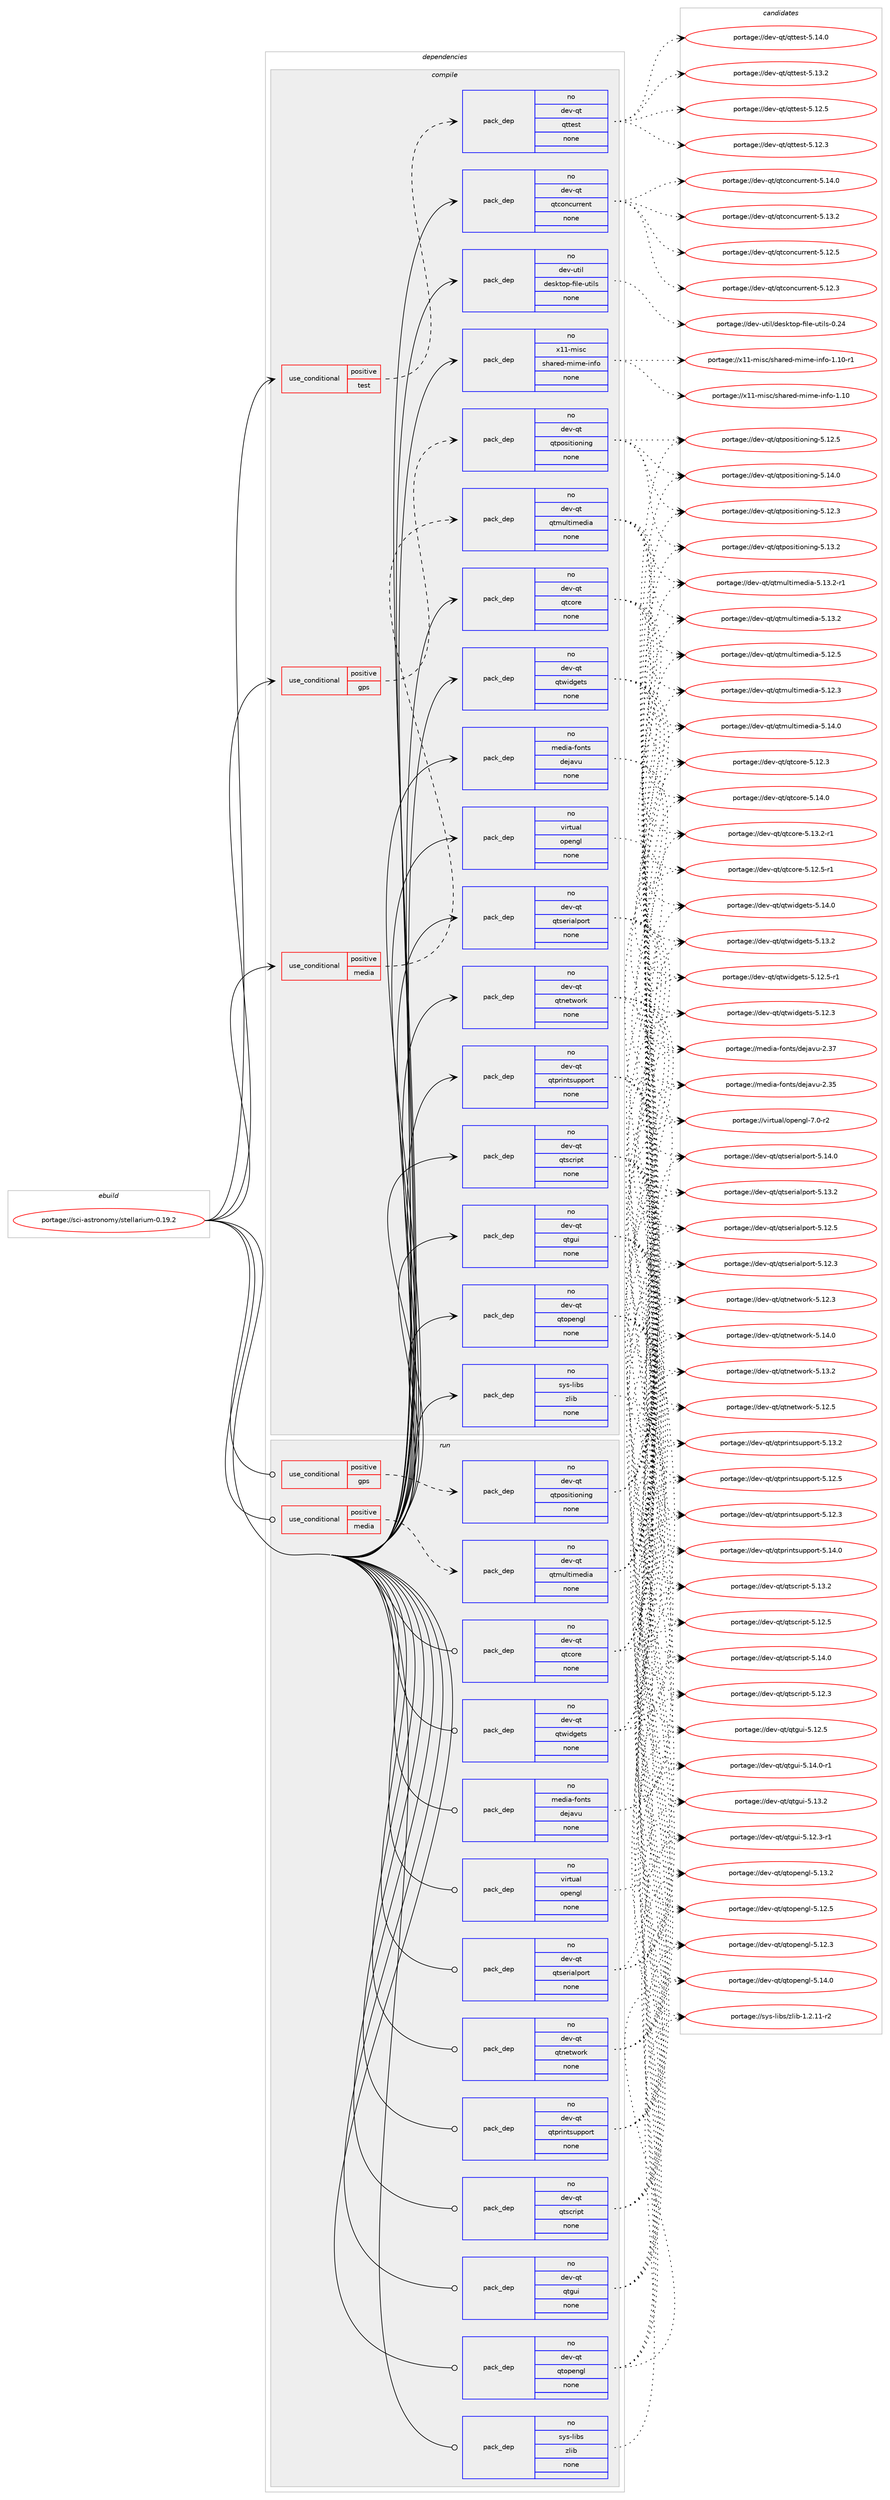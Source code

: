 digraph prolog {

# *************
# Graph options
# *************

newrank=true;
concentrate=true;
compound=true;
graph [rankdir=LR,fontname=Helvetica,fontsize=10,ranksep=1.5];#, ranksep=2.5, nodesep=0.2];
edge  [arrowhead=vee];
node  [fontname=Helvetica,fontsize=10];

# **********
# The ebuild
# **********

subgraph cluster_leftcol {
color=gray;
label=<<i>ebuild</i>>;
id [label="portage://sci-astronomy/stellarium-0.19.2", color=red, width=4, href="../sci-astronomy/stellarium-0.19.2.svg"];
}

# ****************
# The dependencies
# ****************

subgraph cluster_midcol {
color=gray;
label=<<i>dependencies</i>>;
subgraph cluster_compile {
fillcolor="#eeeeee";
style=filled;
label=<<i>compile</i>>;
subgraph cond21484 {
dependency111417 [label=<<TABLE BORDER="0" CELLBORDER="1" CELLSPACING="0" CELLPADDING="4"><TR><TD ROWSPAN="3" CELLPADDING="10">use_conditional</TD></TR><TR><TD>positive</TD></TR><TR><TD>gps</TD></TR></TABLE>>, shape=none, color=red];
subgraph pack88021 {
dependency111418 [label=<<TABLE BORDER="0" CELLBORDER="1" CELLSPACING="0" CELLPADDING="4" WIDTH="220"><TR><TD ROWSPAN="6" CELLPADDING="30">pack_dep</TD></TR><TR><TD WIDTH="110">no</TD></TR><TR><TD>dev-qt</TD></TR><TR><TD>qtpositioning</TD></TR><TR><TD>none</TD></TR><TR><TD></TD></TR></TABLE>>, shape=none, color=blue];
}
dependency111417:e -> dependency111418:w [weight=20,style="dashed",arrowhead="vee"];
}
id:e -> dependency111417:w [weight=20,style="solid",arrowhead="vee"];
subgraph cond21485 {
dependency111419 [label=<<TABLE BORDER="0" CELLBORDER="1" CELLSPACING="0" CELLPADDING="4"><TR><TD ROWSPAN="3" CELLPADDING="10">use_conditional</TD></TR><TR><TD>positive</TD></TR><TR><TD>media</TD></TR></TABLE>>, shape=none, color=red];
subgraph pack88022 {
dependency111420 [label=<<TABLE BORDER="0" CELLBORDER="1" CELLSPACING="0" CELLPADDING="4" WIDTH="220"><TR><TD ROWSPAN="6" CELLPADDING="30">pack_dep</TD></TR><TR><TD WIDTH="110">no</TD></TR><TR><TD>dev-qt</TD></TR><TR><TD>qtmultimedia</TD></TR><TR><TD>none</TD></TR><TR><TD></TD></TR></TABLE>>, shape=none, color=blue];
}
dependency111419:e -> dependency111420:w [weight=20,style="dashed",arrowhead="vee"];
}
id:e -> dependency111419:w [weight=20,style="solid",arrowhead="vee"];
subgraph cond21486 {
dependency111421 [label=<<TABLE BORDER="0" CELLBORDER="1" CELLSPACING="0" CELLPADDING="4"><TR><TD ROWSPAN="3" CELLPADDING="10">use_conditional</TD></TR><TR><TD>positive</TD></TR><TR><TD>test</TD></TR></TABLE>>, shape=none, color=red];
subgraph pack88023 {
dependency111422 [label=<<TABLE BORDER="0" CELLBORDER="1" CELLSPACING="0" CELLPADDING="4" WIDTH="220"><TR><TD ROWSPAN="6" CELLPADDING="30">pack_dep</TD></TR><TR><TD WIDTH="110">no</TD></TR><TR><TD>dev-qt</TD></TR><TR><TD>qttest</TD></TR><TR><TD>none</TD></TR><TR><TD></TD></TR></TABLE>>, shape=none, color=blue];
}
dependency111421:e -> dependency111422:w [weight=20,style="dashed",arrowhead="vee"];
}
id:e -> dependency111421:w [weight=20,style="solid",arrowhead="vee"];
subgraph pack88024 {
dependency111423 [label=<<TABLE BORDER="0" CELLBORDER="1" CELLSPACING="0" CELLPADDING="4" WIDTH="220"><TR><TD ROWSPAN="6" CELLPADDING="30">pack_dep</TD></TR><TR><TD WIDTH="110">no</TD></TR><TR><TD>dev-qt</TD></TR><TR><TD>qtconcurrent</TD></TR><TR><TD>none</TD></TR><TR><TD></TD></TR></TABLE>>, shape=none, color=blue];
}
id:e -> dependency111423:w [weight=20,style="solid",arrowhead="vee"];
subgraph pack88025 {
dependency111424 [label=<<TABLE BORDER="0" CELLBORDER="1" CELLSPACING="0" CELLPADDING="4" WIDTH="220"><TR><TD ROWSPAN="6" CELLPADDING="30">pack_dep</TD></TR><TR><TD WIDTH="110">no</TD></TR><TR><TD>dev-qt</TD></TR><TR><TD>qtcore</TD></TR><TR><TD>none</TD></TR><TR><TD></TD></TR></TABLE>>, shape=none, color=blue];
}
id:e -> dependency111424:w [weight=20,style="solid",arrowhead="vee"];
subgraph pack88026 {
dependency111425 [label=<<TABLE BORDER="0" CELLBORDER="1" CELLSPACING="0" CELLPADDING="4" WIDTH="220"><TR><TD ROWSPAN="6" CELLPADDING="30">pack_dep</TD></TR><TR><TD WIDTH="110">no</TD></TR><TR><TD>dev-qt</TD></TR><TR><TD>qtgui</TD></TR><TR><TD>none</TD></TR><TR><TD></TD></TR></TABLE>>, shape=none, color=blue];
}
id:e -> dependency111425:w [weight=20,style="solid",arrowhead="vee"];
subgraph pack88027 {
dependency111426 [label=<<TABLE BORDER="0" CELLBORDER="1" CELLSPACING="0" CELLPADDING="4" WIDTH="220"><TR><TD ROWSPAN="6" CELLPADDING="30">pack_dep</TD></TR><TR><TD WIDTH="110">no</TD></TR><TR><TD>dev-qt</TD></TR><TR><TD>qtnetwork</TD></TR><TR><TD>none</TD></TR><TR><TD></TD></TR></TABLE>>, shape=none, color=blue];
}
id:e -> dependency111426:w [weight=20,style="solid",arrowhead="vee"];
subgraph pack88028 {
dependency111427 [label=<<TABLE BORDER="0" CELLBORDER="1" CELLSPACING="0" CELLPADDING="4" WIDTH="220"><TR><TD ROWSPAN="6" CELLPADDING="30">pack_dep</TD></TR><TR><TD WIDTH="110">no</TD></TR><TR><TD>dev-qt</TD></TR><TR><TD>qtopengl</TD></TR><TR><TD>none</TD></TR><TR><TD></TD></TR></TABLE>>, shape=none, color=blue];
}
id:e -> dependency111427:w [weight=20,style="solid",arrowhead="vee"];
subgraph pack88029 {
dependency111428 [label=<<TABLE BORDER="0" CELLBORDER="1" CELLSPACING="0" CELLPADDING="4" WIDTH="220"><TR><TD ROWSPAN="6" CELLPADDING="30">pack_dep</TD></TR><TR><TD WIDTH="110">no</TD></TR><TR><TD>dev-qt</TD></TR><TR><TD>qtprintsupport</TD></TR><TR><TD>none</TD></TR><TR><TD></TD></TR></TABLE>>, shape=none, color=blue];
}
id:e -> dependency111428:w [weight=20,style="solid",arrowhead="vee"];
subgraph pack88030 {
dependency111429 [label=<<TABLE BORDER="0" CELLBORDER="1" CELLSPACING="0" CELLPADDING="4" WIDTH="220"><TR><TD ROWSPAN="6" CELLPADDING="30">pack_dep</TD></TR><TR><TD WIDTH="110">no</TD></TR><TR><TD>dev-qt</TD></TR><TR><TD>qtscript</TD></TR><TR><TD>none</TD></TR><TR><TD></TD></TR></TABLE>>, shape=none, color=blue];
}
id:e -> dependency111429:w [weight=20,style="solid",arrowhead="vee"];
subgraph pack88031 {
dependency111430 [label=<<TABLE BORDER="0" CELLBORDER="1" CELLSPACING="0" CELLPADDING="4" WIDTH="220"><TR><TD ROWSPAN="6" CELLPADDING="30">pack_dep</TD></TR><TR><TD WIDTH="110">no</TD></TR><TR><TD>dev-qt</TD></TR><TR><TD>qtserialport</TD></TR><TR><TD>none</TD></TR><TR><TD></TD></TR></TABLE>>, shape=none, color=blue];
}
id:e -> dependency111430:w [weight=20,style="solid",arrowhead="vee"];
subgraph pack88032 {
dependency111431 [label=<<TABLE BORDER="0" CELLBORDER="1" CELLSPACING="0" CELLPADDING="4" WIDTH="220"><TR><TD ROWSPAN="6" CELLPADDING="30">pack_dep</TD></TR><TR><TD WIDTH="110">no</TD></TR><TR><TD>dev-qt</TD></TR><TR><TD>qtwidgets</TD></TR><TR><TD>none</TD></TR><TR><TD></TD></TR></TABLE>>, shape=none, color=blue];
}
id:e -> dependency111431:w [weight=20,style="solid",arrowhead="vee"];
subgraph pack88033 {
dependency111432 [label=<<TABLE BORDER="0" CELLBORDER="1" CELLSPACING="0" CELLPADDING="4" WIDTH="220"><TR><TD ROWSPAN="6" CELLPADDING="30">pack_dep</TD></TR><TR><TD WIDTH="110">no</TD></TR><TR><TD>dev-util</TD></TR><TR><TD>desktop-file-utils</TD></TR><TR><TD>none</TD></TR><TR><TD></TD></TR></TABLE>>, shape=none, color=blue];
}
id:e -> dependency111432:w [weight=20,style="solid",arrowhead="vee"];
subgraph pack88034 {
dependency111433 [label=<<TABLE BORDER="0" CELLBORDER="1" CELLSPACING="0" CELLPADDING="4" WIDTH="220"><TR><TD ROWSPAN="6" CELLPADDING="30">pack_dep</TD></TR><TR><TD WIDTH="110">no</TD></TR><TR><TD>media-fonts</TD></TR><TR><TD>dejavu</TD></TR><TR><TD>none</TD></TR><TR><TD></TD></TR></TABLE>>, shape=none, color=blue];
}
id:e -> dependency111433:w [weight=20,style="solid",arrowhead="vee"];
subgraph pack88035 {
dependency111434 [label=<<TABLE BORDER="0" CELLBORDER="1" CELLSPACING="0" CELLPADDING="4" WIDTH="220"><TR><TD ROWSPAN="6" CELLPADDING="30">pack_dep</TD></TR><TR><TD WIDTH="110">no</TD></TR><TR><TD>sys-libs</TD></TR><TR><TD>zlib</TD></TR><TR><TD>none</TD></TR><TR><TD></TD></TR></TABLE>>, shape=none, color=blue];
}
id:e -> dependency111434:w [weight=20,style="solid",arrowhead="vee"];
subgraph pack88036 {
dependency111435 [label=<<TABLE BORDER="0" CELLBORDER="1" CELLSPACING="0" CELLPADDING="4" WIDTH="220"><TR><TD ROWSPAN="6" CELLPADDING="30">pack_dep</TD></TR><TR><TD WIDTH="110">no</TD></TR><TR><TD>virtual</TD></TR><TR><TD>opengl</TD></TR><TR><TD>none</TD></TR><TR><TD></TD></TR></TABLE>>, shape=none, color=blue];
}
id:e -> dependency111435:w [weight=20,style="solid",arrowhead="vee"];
subgraph pack88037 {
dependency111436 [label=<<TABLE BORDER="0" CELLBORDER="1" CELLSPACING="0" CELLPADDING="4" WIDTH="220"><TR><TD ROWSPAN="6" CELLPADDING="30">pack_dep</TD></TR><TR><TD WIDTH="110">no</TD></TR><TR><TD>x11-misc</TD></TR><TR><TD>shared-mime-info</TD></TR><TR><TD>none</TD></TR><TR><TD></TD></TR></TABLE>>, shape=none, color=blue];
}
id:e -> dependency111436:w [weight=20,style="solid",arrowhead="vee"];
}
subgraph cluster_compileandrun {
fillcolor="#eeeeee";
style=filled;
label=<<i>compile and run</i>>;
}
subgraph cluster_run {
fillcolor="#eeeeee";
style=filled;
label=<<i>run</i>>;
subgraph cond21487 {
dependency111437 [label=<<TABLE BORDER="0" CELLBORDER="1" CELLSPACING="0" CELLPADDING="4"><TR><TD ROWSPAN="3" CELLPADDING="10">use_conditional</TD></TR><TR><TD>positive</TD></TR><TR><TD>gps</TD></TR></TABLE>>, shape=none, color=red];
subgraph pack88038 {
dependency111438 [label=<<TABLE BORDER="0" CELLBORDER="1" CELLSPACING="0" CELLPADDING="4" WIDTH="220"><TR><TD ROWSPAN="6" CELLPADDING="30">pack_dep</TD></TR><TR><TD WIDTH="110">no</TD></TR><TR><TD>dev-qt</TD></TR><TR><TD>qtpositioning</TD></TR><TR><TD>none</TD></TR><TR><TD></TD></TR></TABLE>>, shape=none, color=blue];
}
dependency111437:e -> dependency111438:w [weight=20,style="dashed",arrowhead="vee"];
}
id:e -> dependency111437:w [weight=20,style="solid",arrowhead="odot"];
subgraph cond21488 {
dependency111439 [label=<<TABLE BORDER="0" CELLBORDER="1" CELLSPACING="0" CELLPADDING="4"><TR><TD ROWSPAN="3" CELLPADDING="10">use_conditional</TD></TR><TR><TD>positive</TD></TR><TR><TD>media</TD></TR></TABLE>>, shape=none, color=red];
subgraph pack88039 {
dependency111440 [label=<<TABLE BORDER="0" CELLBORDER="1" CELLSPACING="0" CELLPADDING="4" WIDTH="220"><TR><TD ROWSPAN="6" CELLPADDING="30">pack_dep</TD></TR><TR><TD WIDTH="110">no</TD></TR><TR><TD>dev-qt</TD></TR><TR><TD>qtmultimedia</TD></TR><TR><TD>none</TD></TR><TR><TD></TD></TR></TABLE>>, shape=none, color=blue];
}
dependency111439:e -> dependency111440:w [weight=20,style="dashed",arrowhead="vee"];
}
id:e -> dependency111439:w [weight=20,style="solid",arrowhead="odot"];
subgraph pack88040 {
dependency111441 [label=<<TABLE BORDER="0" CELLBORDER="1" CELLSPACING="0" CELLPADDING="4" WIDTH="220"><TR><TD ROWSPAN="6" CELLPADDING="30">pack_dep</TD></TR><TR><TD WIDTH="110">no</TD></TR><TR><TD>dev-qt</TD></TR><TR><TD>qtcore</TD></TR><TR><TD>none</TD></TR><TR><TD></TD></TR></TABLE>>, shape=none, color=blue];
}
id:e -> dependency111441:w [weight=20,style="solid",arrowhead="odot"];
subgraph pack88041 {
dependency111442 [label=<<TABLE BORDER="0" CELLBORDER="1" CELLSPACING="0" CELLPADDING="4" WIDTH="220"><TR><TD ROWSPAN="6" CELLPADDING="30">pack_dep</TD></TR><TR><TD WIDTH="110">no</TD></TR><TR><TD>dev-qt</TD></TR><TR><TD>qtgui</TD></TR><TR><TD>none</TD></TR><TR><TD></TD></TR></TABLE>>, shape=none, color=blue];
}
id:e -> dependency111442:w [weight=20,style="solid",arrowhead="odot"];
subgraph pack88042 {
dependency111443 [label=<<TABLE BORDER="0" CELLBORDER="1" CELLSPACING="0" CELLPADDING="4" WIDTH="220"><TR><TD ROWSPAN="6" CELLPADDING="30">pack_dep</TD></TR><TR><TD WIDTH="110">no</TD></TR><TR><TD>dev-qt</TD></TR><TR><TD>qtnetwork</TD></TR><TR><TD>none</TD></TR><TR><TD></TD></TR></TABLE>>, shape=none, color=blue];
}
id:e -> dependency111443:w [weight=20,style="solid",arrowhead="odot"];
subgraph pack88043 {
dependency111444 [label=<<TABLE BORDER="0" CELLBORDER="1" CELLSPACING="0" CELLPADDING="4" WIDTH="220"><TR><TD ROWSPAN="6" CELLPADDING="30">pack_dep</TD></TR><TR><TD WIDTH="110">no</TD></TR><TR><TD>dev-qt</TD></TR><TR><TD>qtopengl</TD></TR><TR><TD>none</TD></TR><TR><TD></TD></TR></TABLE>>, shape=none, color=blue];
}
id:e -> dependency111444:w [weight=20,style="solid",arrowhead="odot"];
subgraph pack88044 {
dependency111445 [label=<<TABLE BORDER="0" CELLBORDER="1" CELLSPACING="0" CELLPADDING="4" WIDTH="220"><TR><TD ROWSPAN="6" CELLPADDING="30">pack_dep</TD></TR><TR><TD WIDTH="110">no</TD></TR><TR><TD>dev-qt</TD></TR><TR><TD>qtprintsupport</TD></TR><TR><TD>none</TD></TR><TR><TD></TD></TR></TABLE>>, shape=none, color=blue];
}
id:e -> dependency111445:w [weight=20,style="solid",arrowhead="odot"];
subgraph pack88045 {
dependency111446 [label=<<TABLE BORDER="0" CELLBORDER="1" CELLSPACING="0" CELLPADDING="4" WIDTH="220"><TR><TD ROWSPAN="6" CELLPADDING="30">pack_dep</TD></TR><TR><TD WIDTH="110">no</TD></TR><TR><TD>dev-qt</TD></TR><TR><TD>qtscript</TD></TR><TR><TD>none</TD></TR><TR><TD></TD></TR></TABLE>>, shape=none, color=blue];
}
id:e -> dependency111446:w [weight=20,style="solid",arrowhead="odot"];
subgraph pack88046 {
dependency111447 [label=<<TABLE BORDER="0" CELLBORDER="1" CELLSPACING="0" CELLPADDING="4" WIDTH="220"><TR><TD ROWSPAN="6" CELLPADDING="30">pack_dep</TD></TR><TR><TD WIDTH="110">no</TD></TR><TR><TD>dev-qt</TD></TR><TR><TD>qtserialport</TD></TR><TR><TD>none</TD></TR><TR><TD></TD></TR></TABLE>>, shape=none, color=blue];
}
id:e -> dependency111447:w [weight=20,style="solid",arrowhead="odot"];
subgraph pack88047 {
dependency111448 [label=<<TABLE BORDER="0" CELLBORDER="1" CELLSPACING="0" CELLPADDING="4" WIDTH="220"><TR><TD ROWSPAN="6" CELLPADDING="30">pack_dep</TD></TR><TR><TD WIDTH="110">no</TD></TR><TR><TD>dev-qt</TD></TR><TR><TD>qtwidgets</TD></TR><TR><TD>none</TD></TR><TR><TD></TD></TR></TABLE>>, shape=none, color=blue];
}
id:e -> dependency111448:w [weight=20,style="solid",arrowhead="odot"];
subgraph pack88048 {
dependency111449 [label=<<TABLE BORDER="0" CELLBORDER="1" CELLSPACING="0" CELLPADDING="4" WIDTH="220"><TR><TD ROWSPAN="6" CELLPADDING="30">pack_dep</TD></TR><TR><TD WIDTH="110">no</TD></TR><TR><TD>media-fonts</TD></TR><TR><TD>dejavu</TD></TR><TR><TD>none</TD></TR><TR><TD></TD></TR></TABLE>>, shape=none, color=blue];
}
id:e -> dependency111449:w [weight=20,style="solid",arrowhead="odot"];
subgraph pack88049 {
dependency111450 [label=<<TABLE BORDER="0" CELLBORDER="1" CELLSPACING="0" CELLPADDING="4" WIDTH="220"><TR><TD ROWSPAN="6" CELLPADDING="30">pack_dep</TD></TR><TR><TD WIDTH="110">no</TD></TR><TR><TD>sys-libs</TD></TR><TR><TD>zlib</TD></TR><TR><TD>none</TD></TR><TR><TD></TD></TR></TABLE>>, shape=none, color=blue];
}
id:e -> dependency111450:w [weight=20,style="solid",arrowhead="odot"];
subgraph pack88050 {
dependency111451 [label=<<TABLE BORDER="0" CELLBORDER="1" CELLSPACING="0" CELLPADDING="4" WIDTH="220"><TR><TD ROWSPAN="6" CELLPADDING="30">pack_dep</TD></TR><TR><TD WIDTH="110">no</TD></TR><TR><TD>virtual</TD></TR><TR><TD>opengl</TD></TR><TR><TD>none</TD></TR><TR><TD></TD></TR></TABLE>>, shape=none, color=blue];
}
id:e -> dependency111451:w [weight=20,style="solid",arrowhead="odot"];
}
}

# **************
# The candidates
# **************

subgraph cluster_choices {
rank=same;
color=gray;
label=<<i>candidates</i>>;

subgraph choice88021 {
color=black;
nodesep=1;
choice100101118451131164711311611211111510511610511111010511010345534649524648 [label="portage://dev-qt/qtpositioning-5.14.0", color=red, width=4,href="../dev-qt/qtpositioning-5.14.0.svg"];
choice100101118451131164711311611211111510511610511111010511010345534649514650 [label="portage://dev-qt/qtpositioning-5.13.2", color=red, width=4,href="../dev-qt/qtpositioning-5.13.2.svg"];
choice100101118451131164711311611211111510511610511111010511010345534649504653 [label="portage://dev-qt/qtpositioning-5.12.5", color=red, width=4,href="../dev-qt/qtpositioning-5.12.5.svg"];
choice100101118451131164711311611211111510511610511111010511010345534649504651 [label="portage://dev-qt/qtpositioning-5.12.3", color=red, width=4,href="../dev-qt/qtpositioning-5.12.3.svg"];
dependency111418:e -> choice100101118451131164711311611211111510511610511111010511010345534649524648:w [style=dotted,weight="100"];
dependency111418:e -> choice100101118451131164711311611211111510511610511111010511010345534649514650:w [style=dotted,weight="100"];
dependency111418:e -> choice100101118451131164711311611211111510511610511111010511010345534649504653:w [style=dotted,weight="100"];
dependency111418:e -> choice100101118451131164711311611211111510511610511111010511010345534649504651:w [style=dotted,weight="100"];
}
subgraph choice88022 {
color=black;
nodesep=1;
choice10010111845113116471131161091171081161051091011001059745534649524648 [label="portage://dev-qt/qtmultimedia-5.14.0", color=red, width=4,href="../dev-qt/qtmultimedia-5.14.0.svg"];
choice100101118451131164711311610911710811610510910110010597455346495146504511449 [label="portage://dev-qt/qtmultimedia-5.13.2-r1", color=red, width=4,href="../dev-qt/qtmultimedia-5.13.2-r1.svg"];
choice10010111845113116471131161091171081161051091011001059745534649514650 [label="portage://dev-qt/qtmultimedia-5.13.2", color=red, width=4,href="../dev-qt/qtmultimedia-5.13.2.svg"];
choice10010111845113116471131161091171081161051091011001059745534649504653 [label="portage://dev-qt/qtmultimedia-5.12.5", color=red, width=4,href="../dev-qt/qtmultimedia-5.12.5.svg"];
choice10010111845113116471131161091171081161051091011001059745534649504651 [label="portage://dev-qt/qtmultimedia-5.12.3", color=red, width=4,href="../dev-qt/qtmultimedia-5.12.3.svg"];
dependency111420:e -> choice10010111845113116471131161091171081161051091011001059745534649524648:w [style=dotted,weight="100"];
dependency111420:e -> choice100101118451131164711311610911710811610510910110010597455346495146504511449:w [style=dotted,weight="100"];
dependency111420:e -> choice10010111845113116471131161091171081161051091011001059745534649514650:w [style=dotted,weight="100"];
dependency111420:e -> choice10010111845113116471131161091171081161051091011001059745534649504653:w [style=dotted,weight="100"];
dependency111420:e -> choice10010111845113116471131161091171081161051091011001059745534649504651:w [style=dotted,weight="100"];
}
subgraph choice88023 {
color=black;
nodesep=1;
choice100101118451131164711311611610111511645534649524648 [label="portage://dev-qt/qttest-5.14.0", color=red, width=4,href="../dev-qt/qttest-5.14.0.svg"];
choice100101118451131164711311611610111511645534649514650 [label="portage://dev-qt/qttest-5.13.2", color=red, width=4,href="../dev-qt/qttest-5.13.2.svg"];
choice100101118451131164711311611610111511645534649504653 [label="portage://dev-qt/qttest-5.12.5", color=red, width=4,href="../dev-qt/qttest-5.12.5.svg"];
choice100101118451131164711311611610111511645534649504651 [label="portage://dev-qt/qttest-5.12.3", color=red, width=4,href="../dev-qt/qttest-5.12.3.svg"];
dependency111422:e -> choice100101118451131164711311611610111511645534649524648:w [style=dotted,weight="100"];
dependency111422:e -> choice100101118451131164711311611610111511645534649514650:w [style=dotted,weight="100"];
dependency111422:e -> choice100101118451131164711311611610111511645534649504653:w [style=dotted,weight="100"];
dependency111422:e -> choice100101118451131164711311611610111511645534649504651:w [style=dotted,weight="100"];
}
subgraph choice88024 {
color=black;
nodesep=1;
choice1001011184511311647113116991111109911711411410111011645534649524648 [label="portage://dev-qt/qtconcurrent-5.14.0", color=red, width=4,href="../dev-qt/qtconcurrent-5.14.0.svg"];
choice1001011184511311647113116991111109911711411410111011645534649514650 [label="portage://dev-qt/qtconcurrent-5.13.2", color=red, width=4,href="../dev-qt/qtconcurrent-5.13.2.svg"];
choice1001011184511311647113116991111109911711411410111011645534649504653 [label="portage://dev-qt/qtconcurrent-5.12.5", color=red, width=4,href="../dev-qt/qtconcurrent-5.12.5.svg"];
choice1001011184511311647113116991111109911711411410111011645534649504651 [label="portage://dev-qt/qtconcurrent-5.12.3", color=red, width=4,href="../dev-qt/qtconcurrent-5.12.3.svg"];
dependency111423:e -> choice1001011184511311647113116991111109911711411410111011645534649524648:w [style=dotted,weight="100"];
dependency111423:e -> choice1001011184511311647113116991111109911711411410111011645534649514650:w [style=dotted,weight="100"];
dependency111423:e -> choice1001011184511311647113116991111109911711411410111011645534649504653:w [style=dotted,weight="100"];
dependency111423:e -> choice1001011184511311647113116991111109911711411410111011645534649504651:w [style=dotted,weight="100"];
}
subgraph choice88025 {
color=black;
nodesep=1;
choice10010111845113116471131169911111410145534649524648 [label="portage://dev-qt/qtcore-5.14.0", color=red, width=4,href="../dev-qt/qtcore-5.14.0.svg"];
choice100101118451131164711311699111114101455346495146504511449 [label="portage://dev-qt/qtcore-5.13.2-r1", color=red, width=4,href="../dev-qt/qtcore-5.13.2-r1.svg"];
choice100101118451131164711311699111114101455346495046534511449 [label="portage://dev-qt/qtcore-5.12.5-r1", color=red, width=4,href="../dev-qt/qtcore-5.12.5-r1.svg"];
choice10010111845113116471131169911111410145534649504651 [label="portage://dev-qt/qtcore-5.12.3", color=red, width=4,href="../dev-qt/qtcore-5.12.3.svg"];
dependency111424:e -> choice10010111845113116471131169911111410145534649524648:w [style=dotted,weight="100"];
dependency111424:e -> choice100101118451131164711311699111114101455346495146504511449:w [style=dotted,weight="100"];
dependency111424:e -> choice100101118451131164711311699111114101455346495046534511449:w [style=dotted,weight="100"];
dependency111424:e -> choice10010111845113116471131169911111410145534649504651:w [style=dotted,weight="100"];
}
subgraph choice88026 {
color=black;
nodesep=1;
choice1001011184511311647113116103117105455346495246484511449 [label="portage://dev-qt/qtgui-5.14.0-r1", color=red, width=4,href="../dev-qt/qtgui-5.14.0-r1.svg"];
choice100101118451131164711311610311710545534649514650 [label="portage://dev-qt/qtgui-5.13.2", color=red, width=4,href="../dev-qt/qtgui-5.13.2.svg"];
choice100101118451131164711311610311710545534649504653 [label="portage://dev-qt/qtgui-5.12.5", color=red, width=4,href="../dev-qt/qtgui-5.12.5.svg"];
choice1001011184511311647113116103117105455346495046514511449 [label="portage://dev-qt/qtgui-5.12.3-r1", color=red, width=4,href="../dev-qt/qtgui-5.12.3-r1.svg"];
dependency111425:e -> choice1001011184511311647113116103117105455346495246484511449:w [style=dotted,weight="100"];
dependency111425:e -> choice100101118451131164711311610311710545534649514650:w [style=dotted,weight="100"];
dependency111425:e -> choice100101118451131164711311610311710545534649504653:w [style=dotted,weight="100"];
dependency111425:e -> choice1001011184511311647113116103117105455346495046514511449:w [style=dotted,weight="100"];
}
subgraph choice88027 {
color=black;
nodesep=1;
choice100101118451131164711311611010111611911111410745534649524648 [label="portage://dev-qt/qtnetwork-5.14.0", color=red, width=4,href="../dev-qt/qtnetwork-5.14.0.svg"];
choice100101118451131164711311611010111611911111410745534649514650 [label="portage://dev-qt/qtnetwork-5.13.2", color=red, width=4,href="../dev-qt/qtnetwork-5.13.2.svg"];
choice100101118451131164711311611010111611911111410745534649504653 [label="portage://dev-qt/qtnetwork-5.12.5", color=red, width=4,href="../dev-qt/qtnetwork-5.12.5.svg"];
choice100101118451131164711311611010111611911111410745534649504651 [label="portage://dev-qt/qtnetwork-5.12.3", color=red, width=4,href="../dev-qt/qtnetwork-5.12.3.svg"];
dependency111426:e -> choice100101118451131164711311611010111611911111410745534649524648:w [style=dotted,weight="100"];
dependency111426:e -> choice100101118451131164711311611010111611911111410745534649514650:w [style=dotted,weight="100"];
dependency111426:e -> choice100101118451131164711311611010111611911111410745534649504653:w [style=dotted,weight="100"];
dependency111426:e -> choice100101118451131164711311611010111611911111410745534649504651:w [style=dotted,weight="100"];
}
subgraph choice88028 {
color=black;
nodesep=1;
choice100101118451131164711311611111210111010310845534649524648 [label="portage://dev-qt/qtopengl-5.14.0", color=red, width=4,href="../dev-qt/qtopengl-5.14.0.svg"];
choice100101118451131164711311611111210111010310845534649514650 [label="portage://dev-qt/qtopengl-5.13.2", color=red, width=4,href="../dev-qt/qtopengl-5.13.2.svg"];
choice100101118451131164711311611111210111010310845534649504653 [label="portage://dev-qt/qtopengl-5.12.5", color=red, width=4,href="../dev-qt/qtopengl-5.12.5.svg"];
choice100101118451131164711311611111210111010310845534649504651 [label="portage://dev-qt/qtopengl-5.12.3", color=red, width=4,href="../dev-qt/qtopengl-5.12.3.svg"];
dependency111427:e -> choice100101118451131164711311611111210111010310845534649524648:w [style=dotted,weight="100"];
dependency111427:e -> choice100101118451131164711311611111210111010310845534649514650:w [style=dotted,weight="100"];
dependency111427:e -> choice100101118451131164711311611111210111010310845534649504653:w [style=dotted,weight="100"];
dependency111427:e -> choice100101118451131164711311611111210111010310845534649504651:w [style=dotted,weight="100"];
}
subgraph choice88029 {
color=black;
nodesep=1;
choice100101118451131164711311611211410511011611511711211211111411645534649524648 [label="portage://dev-qt/qtprintsupport-5.14.0", color=red, width=4,href="../dev-qt/qtprintsupport-5.14.0.svg"];
choice100101118451131164711311611211410511011611511711211211111411645534649514650 [label="portage://dev-qt/qtprintsupport-5.13.2", color=red, width=4,href="../dev-qt/qtprintsupport-5.13.2.svg"];
choice100101118451131164711311611211410511011611511711211211111411645534649504653 [label="portage://dev-qt/qtprintsupport-5.12.5", color=red, width=4,href="../dev-qt/qtprintsupport-5.12.5.svg"];
choice100101118451131164711311611211410511011611511711211211111411645534649504651 [label="portage://dev-qt/qtprintsupport-5.12.3", color=red, width=4,href="../dev-qt/qtprintsupport-5.12.3.svg"];
dependency111428:e -> choice100101118451131164711311611211410511011611511711211211111411645534649524648:w [style=dotted,weight="100"];
dependency111428:e -> choice100101118451131164711311611211410511011611511711211211111411645534649514650:w [style=dotted,weight="100"];
dependency111428:e -> choice100101118451131164711311611211410511011611511711211211111411645534649504653:w [style=dotted,weight="100"];
dependency111428:e -> choice100101118451131164711311611211410511011611511711211211111411645534649504651:w [style=dotted,weight="100"];
}
subgraph choice88030 {
color=black;
nodesep=1;
choice10010111845113116471131161159911410511211645534649524648 [label="portage://dev-qt/qtscript-5.14.0", color=red, width=4,href="../dev-qt/qtscript-5.14.0.svg"];
choice10010111845113116471131161159911410511211645534649514650 [label="portage://dev-qt/qtscript-5.13.2", color=red, width=4,href="../dev-qt/qtscript-5.13.2.svg"];
choice10010111845113116471131161159911410511211645534649504653 [label="portage://dev-qt/qtscript-5.12.5", color=red, width=4,href="../dev-qt/qtscript-5.12.5.svg"];
choice10010111845113116471131161159911410511211645534649504651 [label="portage://dev-qt/qtscript-5.12.3", color=red, width=4,href="../dev-qt/qtscript-5.12.3.svg"];
dependency111429:e -> choice10010111845113116471131161159911410511211645534649524648:w [style=dotted,weight="100"];
dependency111429:e -> choice10010111845113116471131161159911410511211645534649514650:w [style=dotted,weight="100"];
dependency111429:e -> choice10010111845113116471131161159911410511211645534649504653:w [style=dotted,weight="100"];
dependency111429:e -> choice10010111845113116471131161159911410511211645534649504651:w [style=dotted,weight="100"];
}
subgraph choice88031 {
color=black;
nodesep=1;
choice10010111845113116471131161151011141059710811211111411645534649524648 [label="portage://dev-qt/qtserialport-5.14.0", color=red, width=4,href="../dev-qt/qtserialport-5.14.0.svg"];
choice10010111845113116471131161151011141059710811211111411645534649514650 [label="portage://dev-qt/qtserialport-5.13.2", color=red, width=4,href="../dev-qt/qtserialport-5.13.2.svg"];
choice10010111845113116471131161151011141059710811211111411645534649504653 [label="portage://dev-qt/qtserialport-5.12.5", color=red, width=4,href="../dev-qt/qtserialport-5.12.5.svg"];
choice10010111845113116471131161151011141059710811211111411645534649504651 [label="portage://dev-qt/qtserialport-5.12.3", color=red, width=4,href="../dev-qt/qtserialport-5.12.3.svg"];
dependency111430:e -> choice10010111845113116471131161151011141059710811211111411645534649524648:w [style=dotted,weight="100"];
dependency111430:e -> choice10010111845113116471131161151011141059710811211111411645534649514650:w [style=dotted,weight="100"];
dependency111430:e -> choice10010111845113116471131161151011141059710811211111411645534649504653:w [style=dotted,weight="100"];
dependency111430:e -> choice10010111845113116471131161151011141059710811211111411645534649504651:w [style=dotted,weight="100"];
}
subgraph choice88032 {
color=black;
nodesep=1;
choice100101118451131164711311611910510010310111611545534649524648 [label="portage://dev-qt/qtwidgets-5.14.0", color=red, width=4,href="../dev-qt/qtwidgets-5.14.0.svg"];
choice100101118451131164711311611910510010310111611545534649514650 [label="portage://dev-qt/qtwidgets-5.13.2", color=red, width=4,href="../dev-qt/qtwidgets-5.13.2.svg"];
choice1001011184511311647113116119105100103101116115455346495046534511449 [label="portage://dev-qt/qtwidgets-5.12.5-r1", color=red, width=4,href="../dev-qt/qtwidgets-5.12.5-r1.svg"];
choice100101118451131164711311611910510010310111611545534649504651 [label="portage://dev-qt/qtwidgets-5.12.3", color=red, width=4,href="../dev-qt/qtwidgets-5.12.3.svg"];
dependency111431:e -> choice100101118451131164711311611910510010310111611545534649524648:w [style=dotted,weight="100"];
dependency111431:e -> choice100101118451131164711311611910510010310111611545534649514650:w [style=dotted,weight="100"];
dependency111431:e -> choice1001011184511311647113116119105100103101116115455346495046534511449:w [style=dotted,weight="100"];
dependency111431:e -> choice100101118451131164711311611910510010310111611545534649504651:w [style=dotted,weight="100"];
}
subgraph choice88033 {
color=black;
nodesep=1;
choice100101118451171161051084710010111510711611111245102105108101451171161051081154548465052 [label="portage://dev-util/desktop-file-utils-0.24", color=red, width=4,href="../dev-util/desktop-file-utils-0.24.svg"];
dependency111432:e -> choice100101118451171161051084710010111510711611111245102105108101451171161051081154548465052:w [style=dotted,weight="100"];
}
subgraph choice88034 {
color=black;
nodesep=1;
choice109101100105974510211111011611547100101106971181174550465155 [label="portage://media-fonts/dejavu-2.37", color=red, width=4,href="../media-fonts/dejavu-2.37.svg"];
choice109101100105974510211111011611547100101106971181174550465153 [label="portage://media-fonts/dejavu-2.35", color=red, width=4,href="../media-fonts/dejavu-2.35.svg"];
dependency111433:e -> choice109101100105974510211111011611547100101106971181174550465155:w [style=dotted,weight="100"];
dependency111433:e -> choice109101100105974510211111011611547100101106971181174550465153:w [style=dotted,weight="100"];
}
subgraph choice88035 {
color=black;
nodesep=1;
choice11512111545108105981154712210810598454946504649494511450 [label="portage://sys-libs/zlib-1.2.11-r2", color=red, width=4,href="../sys-libs/zlib-1.2.11-r2.svg"];
dependency111434:e -> choice11512111545108105981154712210810598454946504649494511450:w [style=dotted,weight="100"];
}
subgraph choice88036 {
color=black;
nodesep=1;
choice1181051141161179710847111112101110103108455546484511450 [label="portage://virtual/opengl-7.0-r2", color=red, width=4,href="../virtual/opengl-7.0-r2.svg"];
dependency111435:e -> choice1181051141161179710847111112101110103108455546484511450:w [style=dotted,weight="100"];
}
subgraph choice88037 {
color=black;
nodesep=1;
choice120494945109105115994711510497114101100451091051091014510511010211145494649484511449 [label="portage://x11-misc/shared-mime-info-1.10-r1", color=red, width=4,href="../x11-misc/shared-mime-info-1.10-r1.svg"];
choice12049494510910511599471151049711410110045109105109101451051101021114549464948 [label="portage://x11-misc/shared-mime-info-1.10", color=red, width=4,href="../x11-misc/shared-mime-info-1.10.svg"];
dependency111436:e -> choice120494945109105115994711510497114101100451091051091014510511010211145494649484511449:w [style=dotted,weight="100"];
dependency111436:e -> choice12049494510910511599471151049711410110045109105109101451051101021114549464948:w [style=dotted,weight="100"];
}
subgraph choice88038 {
color=black;
nodesep=1;
choice100101118451131164711311611211111510511610511111010511010345534649524648 [label="portage://dev-qt/qtpositioning-5.14.0", color=red, width=4,href="../dev-qt/qtpositioning-5.14.0.svg"];
choice100101118451131164711311611211111510511610511111010511010345534649514650 [label="portage://dev-qt/qtpositioning-5.13.2", color=red, width=4,href="../dev-qt/qtpositioning-5.13.2.svg"];
choice100101118451131164711311611211111510511610511111010511010345534649504653 [label="portage://dev-qt/qtpositioning-5.12.5", color=red, width=4,href="../dev-qt/qtpositioning-5.12.5.svg"];
choice100101118451131164711311611211111510511610511111010511010345534649504651 [label="portage://dev-qt/qtpositioning-5.12.3", color=red, width=4,href="../dev-qt/qtpositioning-5.12.3.svg"];
dependency111438:e -> choice100101118451131164711311611211111510511610511111010511010345534649524648:w [style=dotted,weight="100"];
dependency111438:e -> choice100101118451131164711311611211111510511610511111010511010345534649514650:w [style=dotted,weight="100"];
dependency111438:e -> choice100101118451131164711311611211111510511610511111010511010345534649504653:w [style=dotted,weight="100"];
dependency111438:e -> choice100101118451131164711311611211111510511610511111010511010345534649504651:w [style=dotted,weight="100"];
}
subgraph choice88039 {
color=black;
nodesep=1;
choice10010111845113116471131161091171081161051091011001059745534649524648 [label="portage://dev-qt/qtmultimedia-5.14.0", color=red, width=4,href="../dev-qt/qtmultimedia-5.14.0.svg"];
choice100101118451131164711311610911710811610510910110010597455346495146504511449 [label="portage://dev-qt/qtmultimedia-5.13.2-r1", color=red, width=4,href="../dev-qt/qtmultimedia-5.13.2-r1.svg"];
choice10010111845113116471131161091171081161051091011001059745534649514650 [label="portage://dev-qt/qtmultimedia-5.13.2", color=red, width=4,href="../dev-qt/qtmultimedia-5.13.2.svg"];
choice10010111845113116471131161091171081161051091011001059745534649504653 [label="portage://dev-qt/qtmultimedia-5.12.5", color=red, width=4,href="../dev-qt/qtmultimedia-5.12.5.svg"];
choice10010111845113116471131161091171081161051091011001059745534649504651 [label="portage://dev-qt/qtmultimedia-5.12.3", color=red, width=4,href="../dev-qt/qtmultimedia-5.12.3.svg"];
dependency111440:e -> choice10010111845113116471131161091171081161051091011001059745534649524648:w [style=dotted,weight="100"];
dependency111440:e -> choice100101118451131164711311610911710811610510910110010597455346495146504511449:w [style=dotted,weight="100"];
dependency111440:e -> choice10010111845113116471131161091171081161051091011001059745534649514650:w [style=dotted,weight="100"];
dependency111440:e -> choice10010111845113116471131161091171081161051091011001059745534649504653:w [style=dotted,weight="100"];
dependency111440:e -> choice10010111845113116471131161091171081161051091011001059745534649504651:w [style=dotted,weight="100"];
}
subgraph choice88040 {
color=black;
nodesep=1;
choice10010111845113116471131169911111410145534649524648 [label="portage://dev-qt/qtcore-5.14.0", color=red, width=4,href="../dev-qt/qtcore-5.14.0.svg"];
choice100101118451131164711311699111114101455346495146504511449 [label="portage://dev-qt/qtcore-5.13.2-r1", color=red, width=4,href="../dev-qt/qtcore-5.13.2-r1.svg"];
choice100101118451131164711311699111114101455346495046534511449 [label="portage://dev-qt/qtcore-5.12.5-r1", color=red, width=4,href="../dev-qt/qtcore-5.12.5-r1.svg"];
choice10010111845113116471131169911111410145534649504651 [label="portage://dev-qt/qtcore-5.12.3", color=red, width=4,href="../dev-qt/qtcore-5.12.3.svg"];
dependency111441:e -> choice10010111845113116471131169911111410145534649524648:w [style=dotted,weight="100"];
dependency111441:e -> choice100101118451131164711311699111114101455346495146504511449:w [style=dotted,weight="100"];
dependency111441:e -> choice100101118451131164711311699111114101455346495046534511449:w [style=dotted,weight="100"];
dependency111441:e -> choice10010111845113116471131169911111410145534649504651:w [style=dotted,weight="100"];
}
subgraph choice88041 {
color=black;
nodesep=1;
choice1001011184511311647113116103117105455346495246484511449 [label="portage://dev-qt/qtgui-5.14.0-r1", color=red, width=4,href="../dev-qt/qtgui-5.14.0-r1.svg"];
choice100101118451131164711311610311710545534649514650 [label="portage://dev-qt/qtgui-5.13.2", color=red, width=4,href="../dev-qt/qtgui-5.13.2.svg"];
choice100101118451131164711311610311710545534649504653 [label="portage://dev-qt/qtgui-5.12.5", color=red, width=4,href="../dev-qt/qtgui-5.12.5.svg"];
choice1001011184511311647113116103117105455346495046514511449 [label="portage://dev-qt/qtgui-5.12.3-r1", color=red, width=4,href="../dev-qt/qtgui-5.12.3-r1.svg"];
dependency111442:e -> choice1001011184511311647113116103117105455346495246484511449:w [style=dotted,weight="100"];
dependency111442:e -> choice100101118451131164711311610311710545534649514650:w [style=dotted,weight="100"];
dependency111442:e -> choice100101118451131164711311610311710545534649504653:w [style=dotted,weight="100"];
dependency111442:e -> choice1001011184511311647113116103117105455346495046514511449:w [style=dotted,weight="100"];
}
subgraph choice88042 {
color=black;
nodesep=1;
choice100101118451131164711311611010111611911111410745534649524648 [label="portage://dev-qt/qtnetwork-5.14.0", color=red, width=4,href="../dev-qt/qtnetwork-5.14.0.svg"];
choice100101118451131164711311611010111611911111410745534649514650 [label="portage://dev-qt/qtnetwork-5.13.2", color=red, width=4,href="../dev-qt/qtnetwork-5.13.2.svg"];
choice100101118451131164711311611010111611911111410745534649504653 [label="portage://dev-qt/qtnetwork-5.12.5", color=red, width=4,href="../dev-qt/qtnetwork-5.12.5.svg"];
choice100101118451131164711311611010111611911111410745534649504651 [label="portage://dev-qt/qtnetwork-5.12.3", color=red, width=4,href="../dev-qt/qtnetwork-5.12.3.svg"];
dependency111443:e -> choice100101118451131164711311611010111611911111410745534649524648:w [style=dotted,weight="100"];
dependency111443:e -> choice100101118451131164711311611010111611911111410745534649514650:w [style=dotted,weight="100"];
dependency111443:e -> choice100101118451131164711311611010111611911111410745534649504653:w [style=dotted,weight="100"];
dependency111443:e -> choice100101118451131164711311611010111611911111410745534649504651:w [style=dotted,weight="100"];
}
subgraph choice88043 {
color=black;
nodesep=1;
choice100101118451131164711311611111210111010310845534649524648 [label="portage://dev-qt/qtopengl-5.14.0", color=red, width=4,href="../dev-qt/qtopengl-5.14.0.svg"];
choice100101118451131164711311611111210111010310845534649514650 [label="portage://dev-qt/qtopengl-5.13.2", color=red, width=4,href="../dev-qt/qtopengl-5.13.2.svg"];
choice100101118451131164711311611111210111010310845534649504653 [label="portage://dev-qt/qtopengl-5.12.5", color=red, width=4,href="../dev-qt/qtopengl-5.12.5.svg"];
choice100101118451131164711311611111210111010310845534649504651 [label="portage://dev-qt/qtopengl-5.12.3", color=red, width=4,href="../dev-qt/qtopengl-5.12.3.svg"];
dependency111444:e -> choice100101118451131164711311611111210111010310845534649524648:w [style=dotted,weight="100"];
dependency111444:e -> choice100101118451131164711311611111210111010310845534649514650:w [style=dotted,weight="100"];
dependency111444:e -> choice100101118451131164711311611111210111010310845534649504653:w [style=dotted,weight="100"];
dependency111444:e -> choice100101118451131164711311611111210111010310845534649504651:w [style=dotted,weight="100"];
}
subgraph choice88044 {
color=black;
nodesep=1;
choice100101118451131164711311611211410511011611511711211211111411645534649524648 [label="portage://dev-qt/qtprintsupport-5.14.0", color=red, width=4,href="../dev-qt/qtprintsupport-5.14.0.svg"];
choice100101118451131164711311611211410511011611511711211211111411645534649514650 [label="portage://dev-qt/qtprintsupport-5.13.2", color=red, width=4,href="../dev-qt/qtprintsupport-5.13.2.svg"];
choice100101118451131164711311611211410511011611511711211211111411645534649504653 [label="portage://dev-qt/qtprintsupport-5.12.5", color=red, width=4,href="../dev-qt/qtprintsupport-5.12.5.svg"];
choice100101118451131164711311611211410511011611511711211211111411645534649504651 [label="portage://dev-qt/qtprintsupport-5.12.3", color=red, width=4,href="../dev-qt/qtprintsupport-5.12.3.svg"];
dependency111445:e -> choice100101118451131164711311611211410511011611511711211211111411645534649524648:w [style=dotted,weight="100"];
dependency111445:e -> choice100101118451131164711311611211410511011611511711211211111411645534649514650:w [style=dotted,weight="100"];
dependency111445:e -> choice100101118451131164711311611211410511011611511711211211111411645534649504653:w [style=dotted,weight="100"];
dependency111445:e -> choice100101118451131164711311611211410511011611511711211211111411645534649504651:w [style=dotted,weight="100"];
}
subgraph choice88045 {
color=black;
nodesep=1;
choice10010111845113116471131161159911410511211645534649524648 [label="portage://dev-qt/qtscript-5.14.0", color=red, width=4,href="../dev-qt/qtscript-5.14.0.svg"];
choice10010111845113116471131161159911410511211645534649514650 [label="portage://dev-qt/qtscript-5.13.2", color=red, width=4,href="../dev-qt/qtscript-5.13.2.svg"];
choice10010111845113116471131161159911410511211645534649504653 [label="portage://dev-qt/qtscript-5.12.5", color=red, width=4,href="../dev-qt/qtscript-5.12.5.svg"];
choice10010111845113116471131161159911410511211645534649504651 [label="portage://dev-qt/qtscript-5.12.3", color=red, width=4,href="../dev-qt/qtscript-5.12.3.svg"];
dependency111446:e -> choice10010111845113116471131161159911410511211645534649524648:w [style=dotted,weight="100"];
dependency111446:e -> choice10010111845113116471131161159911410511211645534649514650:w [style=dotted,weight="100"];
dependency111446:e -> choice10010111845113116471131161159911410511211645534649504653:w [style=dotted,weight="100"];
dependency111446:e -> choice10010111845113116471131161159911410511211645534649504651:w [style=dotted,weight="100"];
}
subgraph choice88046 {
color=black;
nodesep=1;
choice10010111845113116471131161151011141059710811211111411645534649524648 [label="portage://dev-qt/qtserialport-5.14.0", color=red, width=4,href="../dev-qt/qtserialport-5.14.0.svg"];
choice10010111845113116471131161151011141059710811211111411645534649514650 [label="portage://dev-qt/qtserialport-5.13.2", color=red, width=4,href="../dev-qt/qtserialport-5.13.2.svg"];
choice10010111845113116471131161151011141059710811211111411645534649504653 [label="portage://dev-qt/qtserialport-5.12.5", color=red, width=4,href="../dev-qt/qtserialport-5.12.5.svg"];
choice10010111845113116471131161151011141059710811211111411645534649504651 [label="portage://dev-qt/qtserialport-5.12.3", color=red, width=4,href="../dev-qt/qtserialport-5.12.3.svg"];
dependency111447:e -> choice10010111845113116471131161151011141059710811211111411645534649524648:w [style=dotted,weight="100"];
dependency111447:e -> choice10010111845113116471131161151011141059710811211111411645534649514650:w [style=dotted,weight="100"];
dependency111447:e -> choice10010111845113116471131161151011141059710811211111411645534649504653:w [style=dotted,weight="100"];
dependency111447:e -> choice10010111845113116471131161151011141059710811211111411645534649504651:w [style=dotted,weight="100"];
}
subgraph choice88047 {
color=black;
nodesep=1;
choice100101118451131164711311611910510010310111611545534649524648 [label="portage://dev-qt/qtwidgets-5.14.0", color=red, width=4,href="../dev-qt/qtwidgets-5.14.0.svg"];
choice100101118451131164711311611910510010310111611545534649514650 [label="portage://dev-qt/qtwidgets-5.13.2", color=red, width=4,href="../dev-qt/qtwidgets-5.13.2.svg"];
choice1001011184511311647113116119105100103101116115455346495046534511449 [label="portage://dev-qt/qtwidgets-5.12.5-r1", color=red, width=4,href="../dev-qt/qtwidgets-5.12.5-r1.svg"];
choice100101118451131164711311611910510010310111611545534649504651 [label="portage://dev-qt/qtwidgets-5.12.3", color=red, width=4,href="../dev-qt/qtwidgets-5.12.3.svg"];
dependency111448:e -> choice100101118451131164711311611910510010310111611545534649524648:w [style=dotted,weight="100"];
dependency111448:e -> choice100101118451131164711311611910510010310111611545534649514650:w [style=dotted,weight="100"];
dependency111448:e -> choice1001011184511311647113116119105100103101116115455346495046534511449:w [style=dotted,weight="100"];
dependency111448:e -> choice100101118451131164711311611910510010310111611545534649504651:w [style=dotted,weight="100"];
}
subgraph choice88048 {
color=black;
nodesep=1;
choice109101100105974510211111011611547100101106971181174550465155 [label="portage://media-fonts/dejavu-2.37", color=red, width=4,href="../media-fonts/dejavu-2.37.svg"];
choice109101100105974510211111011611547100101106971181174550465153 [label="portage://media-fonts/dejavu-2.35", color=red, width=4,href="../media-fonts/dejavu-2.35.svg"];
dependency111449:e -> choice109101100105974510211111011611547100101106971181174550465155:w [style=dotted,weight="100"];
dependency111449:e -> choice109101100105974510211111011611547100101106971181174550465153:w [style=dotted,weight="100"];
}
subgraph choice88049 {
color=black;
nodesep=1;
choice11512111545108105981154712210810598454946504649494511450 [label="portage://sys-libs/zlib-1.2.11-r2", color=red, width=4,href="../sys-libs/zlib-1.2.11-r2.svg"];
dependency111450:e -> choice11512111545108105981154712210810598454946504649494511450:w [style=dotted,weight="100"];
}
subgraph choice88050 {
color=black;
nodesep=1;
choice1181051141161179710847111112101110103108455546484511450 [label="portage://virtual/opengl-7.0-r2", color=red, width=4,href="../virtual/opengl-7.0-r2.svg"];
dependency111451:e -> choice1181051141161179710847111112101110103108455546484511450:w [style=dotted,weight="100"];
}
}

}
